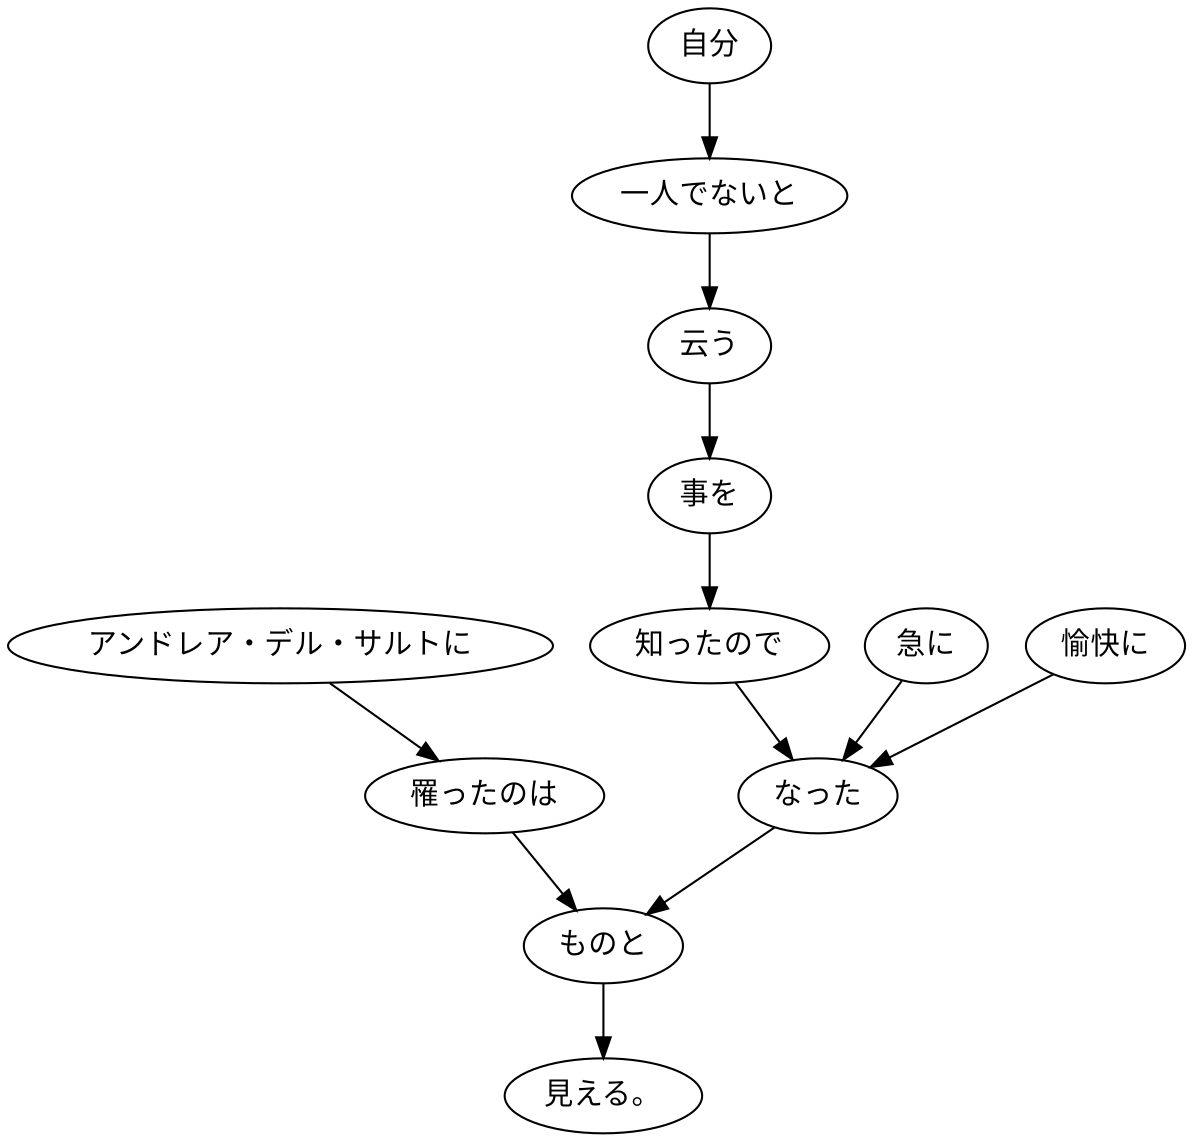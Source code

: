 digraph graph794 {
	node0 [label="アンドレア・デル・サルトに"];
	node1 [label="罹ったのは"];
	node2 [label="自分"];
	node3 [label="一人でないと"];
	node4 [label="云う"];
	node5 [label="事を"];
	node6 [label="知ったので"];
	node7 [label="急に"];
	node8 [label="愉快に"];
	node9 [label="なった"];
	node10 [label="ものと"];
	node11 [label="見える。"];
	node0 -> node1;
	node1 -> node10;
	node2 -> node3;
	node3 -> node4;
	node4 -> node5;
	node5 -> node6;
	node6 -> node9;
	node7 -> node9;
	node8 -> node9;
	node9 -> node10;
	node10 -> node11;
}

